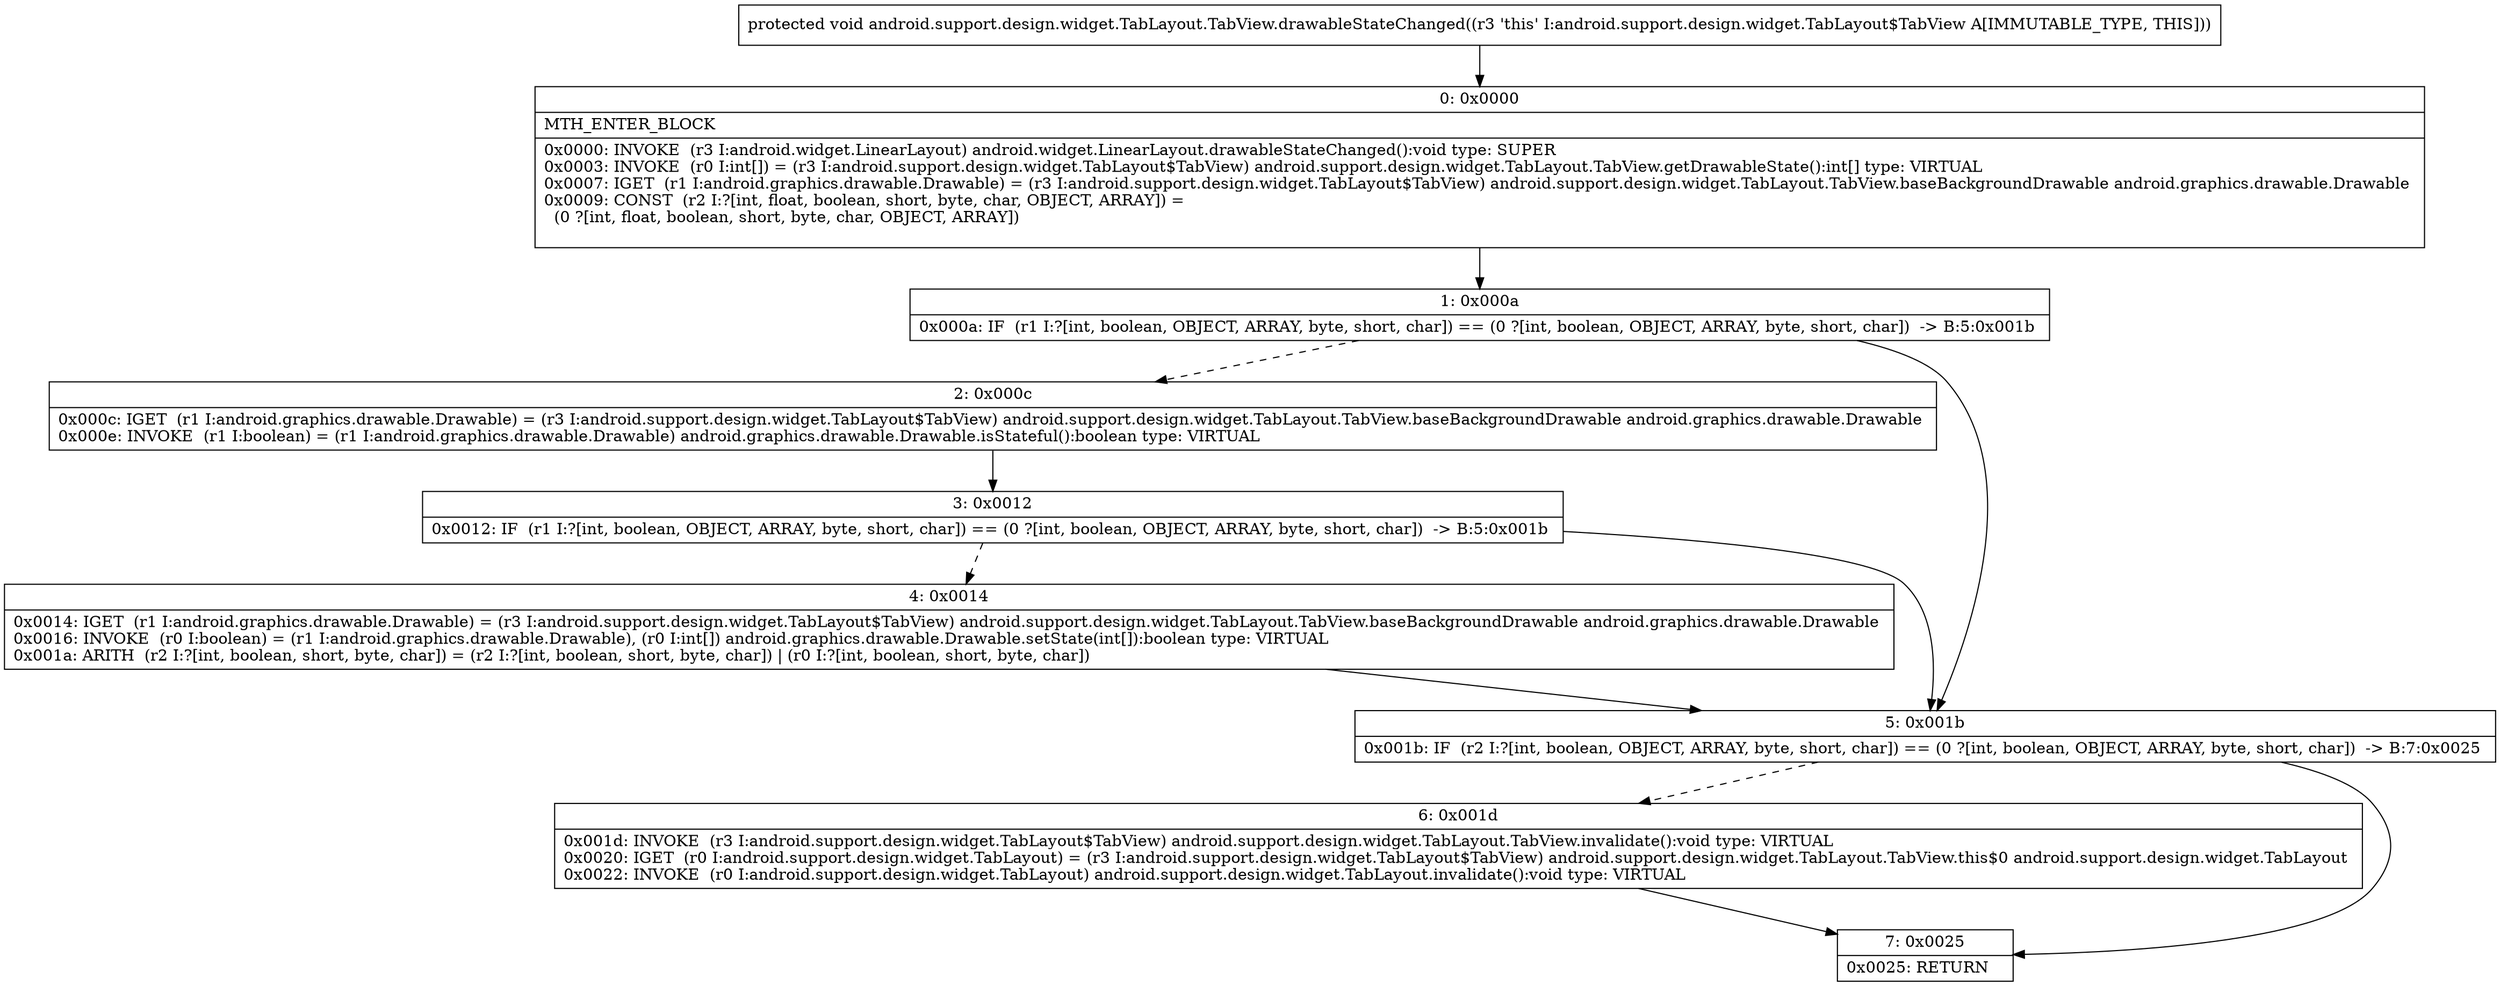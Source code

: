 digraph "CFG forandroid.support.design.widget.TabLayout.TabView.drawableStateChanged()V" {
Node_0 [shape=record,label="{0\:\ 0x0000|MTH_ENTER_BLOCK\l|0x0000: INVOKE  (r3 I:android.widget.LinearLayout) android.widget.LinearLayout.drawableStateChanged():void type: SUPER \l0x0003: INVOKE  (r0 I:int[]) = (r3 I:android.support.design.widget.TabLayout$TabView) android.support.design.widget.TabLayout.TabView.getDrawableState():int[] type: VIRTUAL \l0x0007: IGET  (r1 I:android.graphics.drawable.Drawable) = (r3 I:android.support.design.widget.TabLayout$TabView) android.support.design.widget.TabLayout.TabView.baseBackgroundDrawable android.graphics.drawable.Drawable \l0x0009: CONST  (r2 I:?[int, float, boolean, short, byte, char, OBJECT, ARRAY]) = \l  (0 ?[int, float, boolean, short, byte, char, OBJECT, ARRAY])\l \l}"];
Node_1 [shape=record,label="{1\:\ 0x000a|0x000a: IF  (r1 I:?[int, boolean, OBJECT, ARRAY, byte, short, char]) == (0 ?[int, boolean, OBJECT, ARRAY, byte, short, char])  \-\> B:5:0x001b \l}"];
Node_2 [shape=record,label="{2\:\ 0x000c|0x000c: IGET  (r1 I:android.graphics.drawable.Drawable) = (r3 I:android.support.design.widget.TabLayout$TabView) android.support.design.widget.TabLayout.TabView.baseBackgroundDrawable android.graphics.drawable.Drawable \l0x000e: INVOKE  (r1 I:boolean) = (r1 I:android.graphics.drawable.Drawable) android.graphics.drawable.Drawable.isStateful():boolean type: VIRTUAL \l}"];
Node_3 [shape=record,label="{3\:\ 0x0012|0x0012: IF  (r1 I:?[int, boolean, OBJECT, ARRAY, byte, short, char]) == (0 ?[int, boolean, OBJECT, ARRAY, byte, short, char])  \-\> B:5:0x001b \l}"];
Node_4 [shape=record,label="{4\:\ 0x0014|0x0014: IGET  (r1 I:android.graphics.drawable.Drawable) = (r3 I:android.support.design.widget.TabLayout$TabView) android.support.design.widget.TabLayout.TabView.baseBackgroundDrawable android.graphics.drawable.Drawable \l0x0016: INVOKE  (r0 I:boolean) = (r1 I:android.graphics.drawable.Drawable), (r0 I:int[]) android.graphics.drawable.Drawable.setState(int[]):boolean type: VIRTUAL \l0x001a: ARITH  (r2 I:?[int, boolean, short, byte, char]) = (r2 I:?[int, boolean, short, byte, char]) \| (r0 I:?[int, boolean, short, byte, char]) \l}"];
Node_5 [shape=record,label="{5\:\ 0x001b|0x001b: IF  (r2 I:?[int, boolean, OBJECT, ARRAY, byte, short, char]) == (0 ?[int, boolean, OBJECT, ARRAY, byte, short, char])  \-\> B:7:0x0025 \l}"];
Node_6 [shape=record,label="{6\:\ 0x001d|0x001d: INVOKE  (r3 I:android.support.design.widget.TabLayout$TabView) android.support.design.widget.TabLayout.TabView.invalidate():void type: VIRTUAL \l0x0020: IGET  (r0 I:android.support.design.widget.TabLayout) = (r3 I:android.support.design.widget.TabLayout$TabView) android.support.design.widget.TabLayout.TabView.this$0 android.support.design.widget.TabLayout \l0x0022: INVOKE  (r0 I:android.support.design.widget.TabLayout) android.support.design.widget.TabLayout.invalidate():void type: VIRTUAL \l}"];
Node_7 [shape=record,label="{7\:\ 0x0025|0x0025: RETURN   \l}"];
MethodNode[shape=record,label="{protected void android.support.design.widget.TabLayout.TabView.drawableStateChanged((r3 'this' I:android.support.design.widget.TabLayout$TabView A[IMMUTABLE_TYPE, THIS])) }"];
MethodNode -> Node_0;
Node_0 -> Node_1;
Node_1 -> Node_2[style=dashed];
Node_1 -> Node_5;
Node_2 -> Node_3;
Node_3 -> Node_4[style=dashed];
Node_3 -> Node_5;
Node_4 -> Node_5;
Node_5 -> Node_6[style=dashed];
Node_5 -> Node_7;
Node_6 -> Node_7;
}

